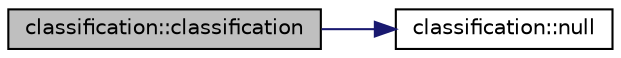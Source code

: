 digraph "classification::classification"
{
  edge [fontname="Helvetica",fontsize="10",labelfontname="Helvetica",labelfontsize="10"];
  node [fontname="Helvetica",fontsize="10",shape=record];
  rankdir="LR";
  Node0 [label="classification::classification",height=0.2,width=0.4,color="black", fillcolor="grey75", style="filled", fontcolor="black"];
  Node0 -> Node1 [color="midnightblue",fontsize="10",style="solid",fontname="Helvetica"];
  Node1 [label="classification::null",height=0.2,width=0.4,color="black", fillcolor="white", style="filled",URL="$d0/dff/classclassification.html#a9489c0ef3287fa50dca8c925217105b2"];
}
